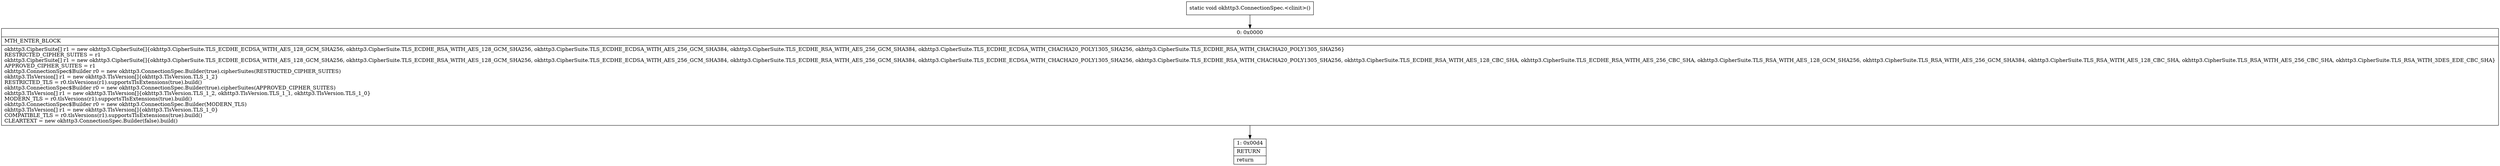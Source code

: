 digraph "CFG forokhttp3.ConnectionSpec.\<clinit\>()V" {
Node_0 [shape=record,label="{0\:\ 0x0000|MTH_ENTER_BLOCK\l|okhttp3.CipherSuite[] r1 = new okhttp3.CipherSuite[]\{okhttp3.CipherSuite.TLS_ECDHE_ECDSA_WITH_AES_128_GCM_SHA256, okhttp3.CipherSuite.TLS_ECDHE_RSA_WITH_AES_128_GCM_SHA256, okhttp3.CipherSuite.TLS_ECDHE_ECDSA_WITH_AES_256_GCM_SHA384, okhttp3.CipherSuite.TLS_ECDHE_RSA_WITH_AES_256_GCM_SHA384, okhttp3.CipherSuite.TLS_ECDHE_ECDSA_WITH_CHACHA20_POLY1305_SHA256, okhttp3.CipherSuite.TLS_ECDHE_RSA_WITH_CHACHA20_POLY1305_SHA256\}\lRESTRICTED_CIPHER_SUITES = r1\lokhttp3.CipherSuite[] r1 = new okhttp3.CipherSuite[]\{okhttp3.CipherSuite.TLS_ECDHE_ECDSA_WITH_AES_128_GCM_SHA256, okhttp3.CipherSuite.TLS_ECDHE_RSA_WITH_AES_128_GCM_SHA256, okhttp3.CipherSuite.TLS_ECDHE_ECDSA_WITH_AES_256_GCM_SHA384, okhttp3.CipherSuite.TLS_ECDHE_RSA_WITH_AES_256_GCM_SHA384, okhttp3.CipherSuite.TLS_ECDHE_ECDSA_WITH_CHACHA20_POLY1305_SHA256, okhttp3.CipherSuite.TLS_ECDHE_RSA_WITH_CHACHA20_POLY1305_SHA256, okhttp3.CipherSuite.TLS_ECDHE_RSA_WITH_AES_128_CBC_SHA, okhttp3.CipherSuite.TLS_ECDHE_RSA_WITH_AES_256_CBC_SHA, okhttp3.CipherSuite.TLS_RSA_WITH_AES_128_GCM_SHA256, okhttp3.CipherSuite.TLS_RSA_WITH_AES_256_GCM_SHA384, okhttp3.CipherSuite.TLS_RSA_WITH_AES_128_CBC_SHA, okhttp3.CipherSuite.TLS_RSA_WITH_AES_256_CBC_SHA, okhttp3.CipherSuite.TLS_RSA_WITH_3DES_EDE_CBC_SHA\}\lAPPROVED_CIPHER_SUITES = r1\lokhttp3.ConnectionSpec$Builder r0 = new okhttp3.ConnectionSpec.Builder(true).cipherSuites(RESTRICTED_CIPHER_SUITES)\lokhttp3.TlsVersion[] r1 = new okhttp3.TlsVersion[]\{okhttp3.TlsVersion.TLS_1_2\}\lRESTRICTED_TLS = r0.tlsVersions(r1).supportsTlsExtensions(true).build()\lokhttp3.ConnectionSpec$Builder r0 = new okhttp3.ConnectionSpec.Builder(true).cipherSuites(APPROVED_CIPHER_SUITES)\lokhttp3.TlsVersion[] r1 = new okhttp3.TlsVersion[]\{okhttp3.TlsVersion.TLS_1_2, okhttp3.TlsVersion.TLS_1_1, okhttp3.TlsVersion.TLS_1_0\}\lMODERN_TLS = r0.tlsVersions(r1).supportsTlsExtensions(true).build()\lokhttp3.ConnectionSpec$Builder r0 = new okhttp3.ConnectionSpec.Builder(MODERN_TLS)\lokhttp3.TlsVersion[] r1 = new okhttp3.TlsVersion[]\{okhttp3.TlsVersion.TLS_1_0\}\lCOMPATIBLE_TLS = r0.tlsVersions(r1).supportsTlsExtensions(true).build()\lCLEARTEXT = new okhttp3.ConnectionSpec.Builder(false).build()\l}"];
Node_1 [shape=record,label="{1\:\ 0x00d4|RETURN\l|return\l}"];
MethodNode[shape=record,label="{static void okhttp3.ConnectionSpec.\<clinit\>() }"];
MethodNode -> Node_0;
Node_0 -> Node_1;
}

